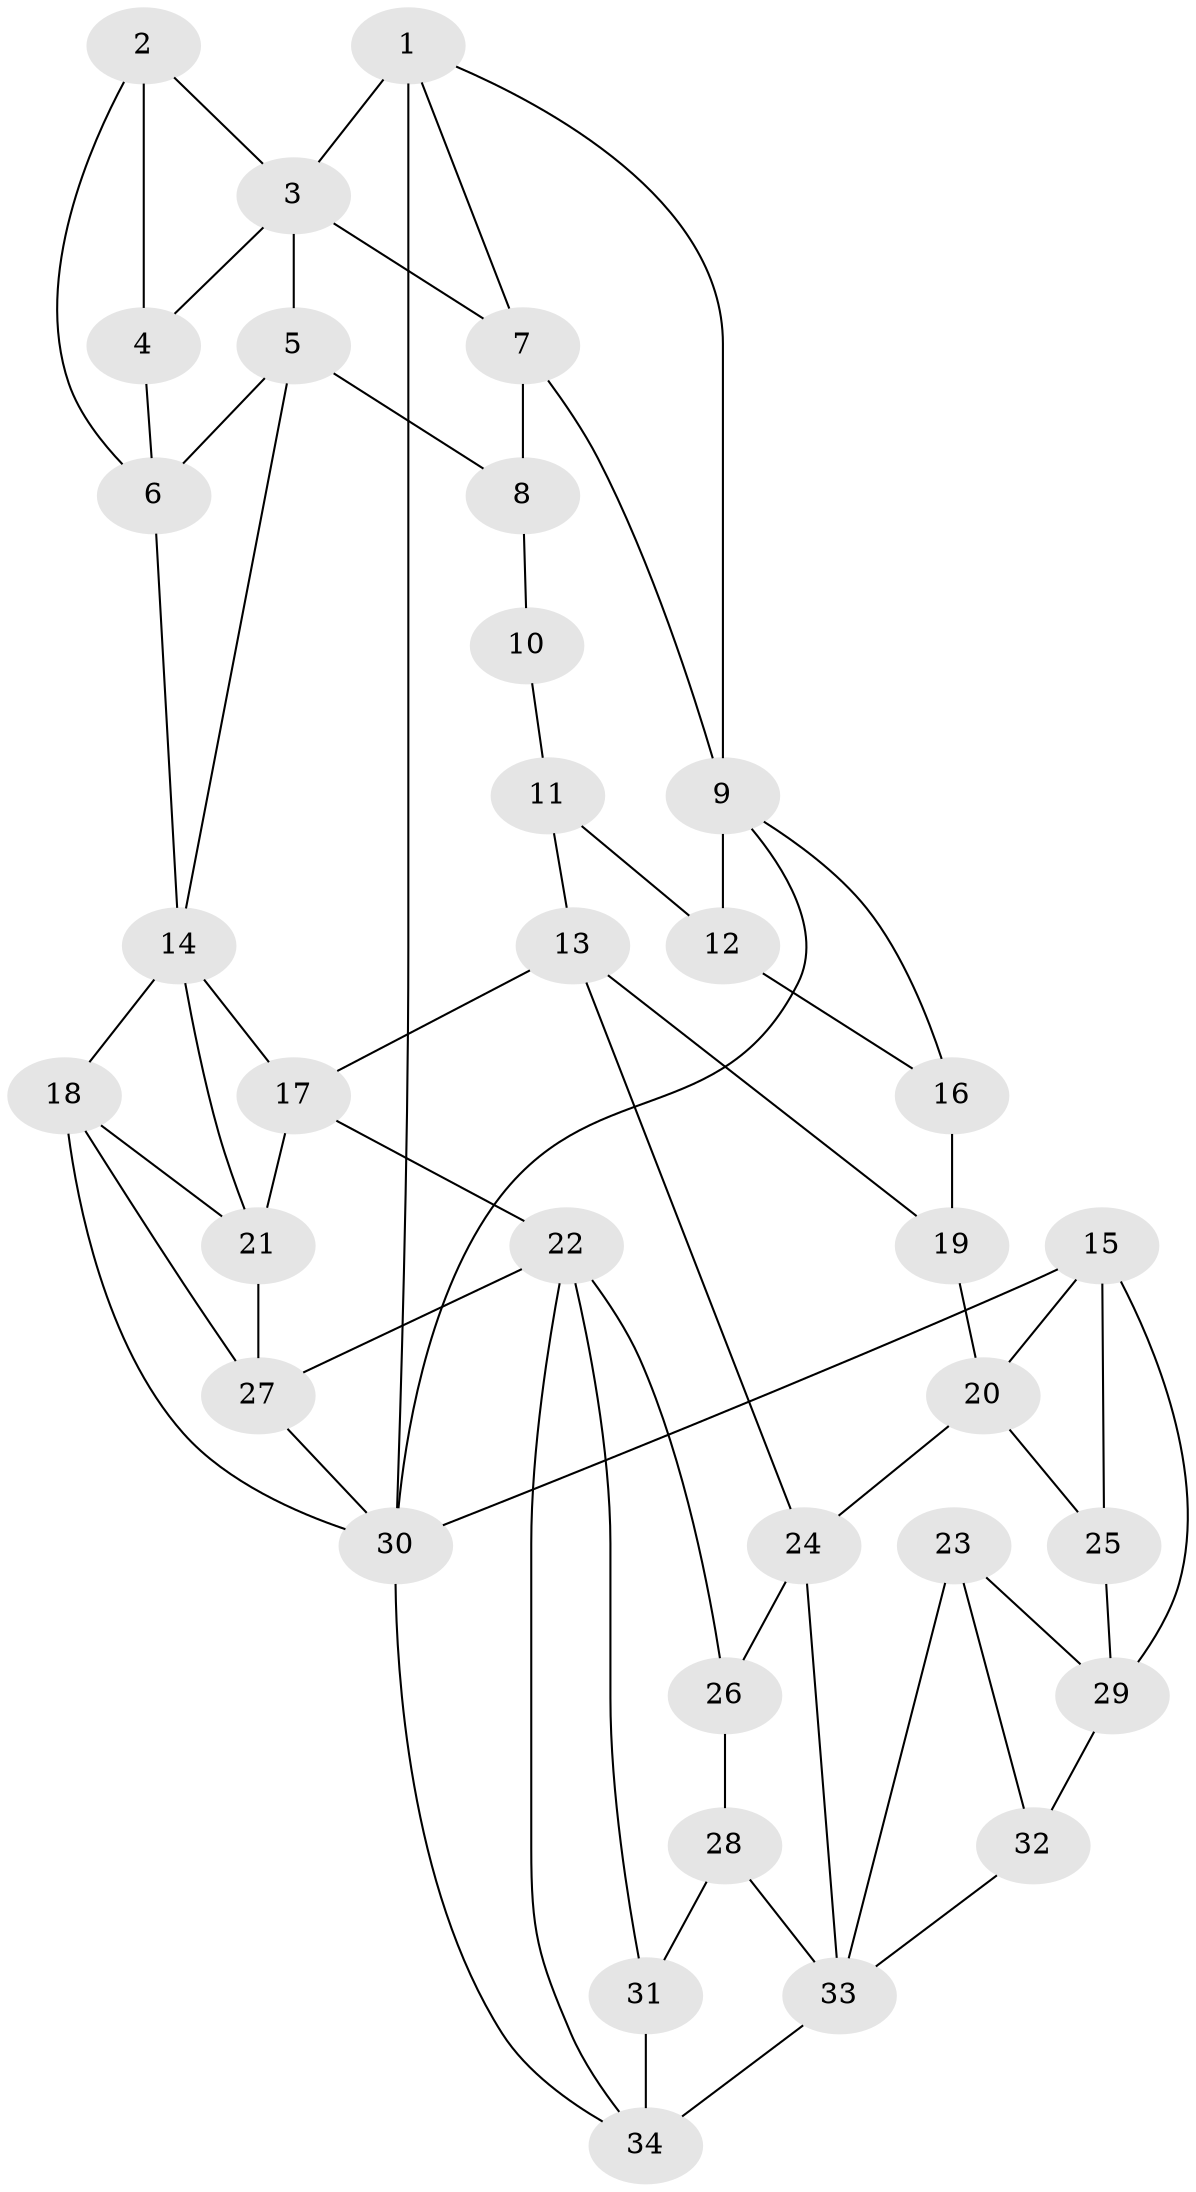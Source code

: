 // original degree distribution, {3: 0.019230769230769232, 6: 0.25, 5: 0.46153846153846156, 4: 0.2692307692307692}
// Generated by graph-tools (version 1.1) at 2025/38/03/04/25 23:38:29]
// undirected, 34 vertices, 64 edges
graph export_dot {
  node [color=gray90,style=filled];
  1;
  2;
  3;
  4;
  5;
  6;
  7;
  8;
  9;
  10;
  11;
  12;
  13;
  14;
  15;
  16;
  17;
  18;
  19;
  20;
  21;
  22;
  23;
  24;
  25;
  26;
  27;
  28;
  29;
  30;
  31;
  32;
  33;
  34;
  1 -- 3 [weight=1.0];
  1 -- 7 [weight=1.0];
  1 -- 9 [weight=1.0];
  1 -- 30 [weight=2.0];
  2 -- 3 [weight=1.0];
  2 -- 4 [weight=1.0];
  2 -- 6 [weight=1.0];
  3 -- 4 [weight=1.0];
  3 -- 5 [weight=1.0];
  3 -- 7 [weight=1.0];
  4 -- 6 [weight=1.0];
  5 -- 6 [weight=1.0];
  5 -- 8 [weight=1.0];
  5 -- 14 [weight=1.0];
  6 -- 14 [weight=1.0];
  7 -- 8 [weight=2.0];
  7 -- 9 [weight=1.0];
  8 -- 10 [weight=2.0];
  9 -- 12 [weight=2.0];
  9 -- 16 [weight=1.0];
  9 -- 30 [weight=1.0];
  10 -- 11 [weight=2.0];
  11 -- 12 [weight=1.0];
  11 -- 13 [weight=1.0];
  12 -- 16 [weight=1.0];
  13 -- 17 [weight=1.0];
  13 -- 19 [weight=1.0];
  13 -- 24 [weight=2.0];
  14 -- 17 [weight=1.0];
  14 -- 18 [weight=1.0];
  14 -- 21 [weight=1.0];
  15 -- 20 [weight=1.0];
  15 -- 25 [weight=1.0];
  15 -- 29 [weight=1.0];
  15 -- 30 [weight=2.0];
  16 -- 19 [weight=2.0];
  17 -- 21 [weight=1.0];
  17 -- 22 [weight=1.0];
  18 -- 21 [weight=1.0];
  18 -- 27 [weight=1.0];
  18 -- 30 [weight=1.0];
  19 -- 20 [weight=2.0];
  20 -- 24 [weight=1.0];
  20 -- 25 [weight=2.0];
  21 -- 27 [weight=1.0];
  22 -- 26 [weight=1.0];
  22 -- 27 [weight=1.0];
  22 -- 31 [weight=1.0];
  22 -- 34 [weight=1.0];
  23 -- 29 [weight=1.0];
  23 -- 32 [weight=2.0];
  23 -- 33 [weight=1.0];
  24 -- 26 [weight=2.0];
  24 -- 33 [weight=1.0];
  25 -- 29 [weight=2.0];
  26 -- 28 [weight=1.0];
  27 -- 30 [weight=1.0];
  28 -- 31 [weight=1.0];
  28 -- 33 [weight=1.0];
  29 -- 32 [weight=1.0];
  30 -- 34 [weight=1.0];
  31 -- 34 [weight=2.0];
  32 -- 33 [weight=1.0];
  33 -- 34 [weight=1.0];
}
